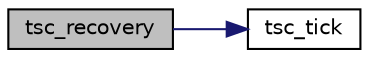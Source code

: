 digraph "tsc_recovery"
{
 // LATEX_PDF_SIZE
  edge [fontname="Helvetica",fontsize="10",labelfontname="Helvetica",labelfontsize="10"];
  node [fontname="Helvetica",fontsize="10",shape=record];
  rankdir="LR";
  Node1 [label="tsc_recovery",height=0.2,width=0.4,color="black", fillcolor="grey75", style="filled", fontcolor="black",tooltip="Measure the TSC on the machine."];
  Node1 -> Node2 [color="midnightblue",fontsize="10",style="solid",fontname="Helvetica"];
  Node2 [label="tsc_tick",height=0.2,width=0.4,color="black", fillcolor="white", style="filled",URL="$common_8cpp.html#a0ab5719a5f67d4d52057b2c4550fe930",tooltip="Return the current value of the TSC."];
}
